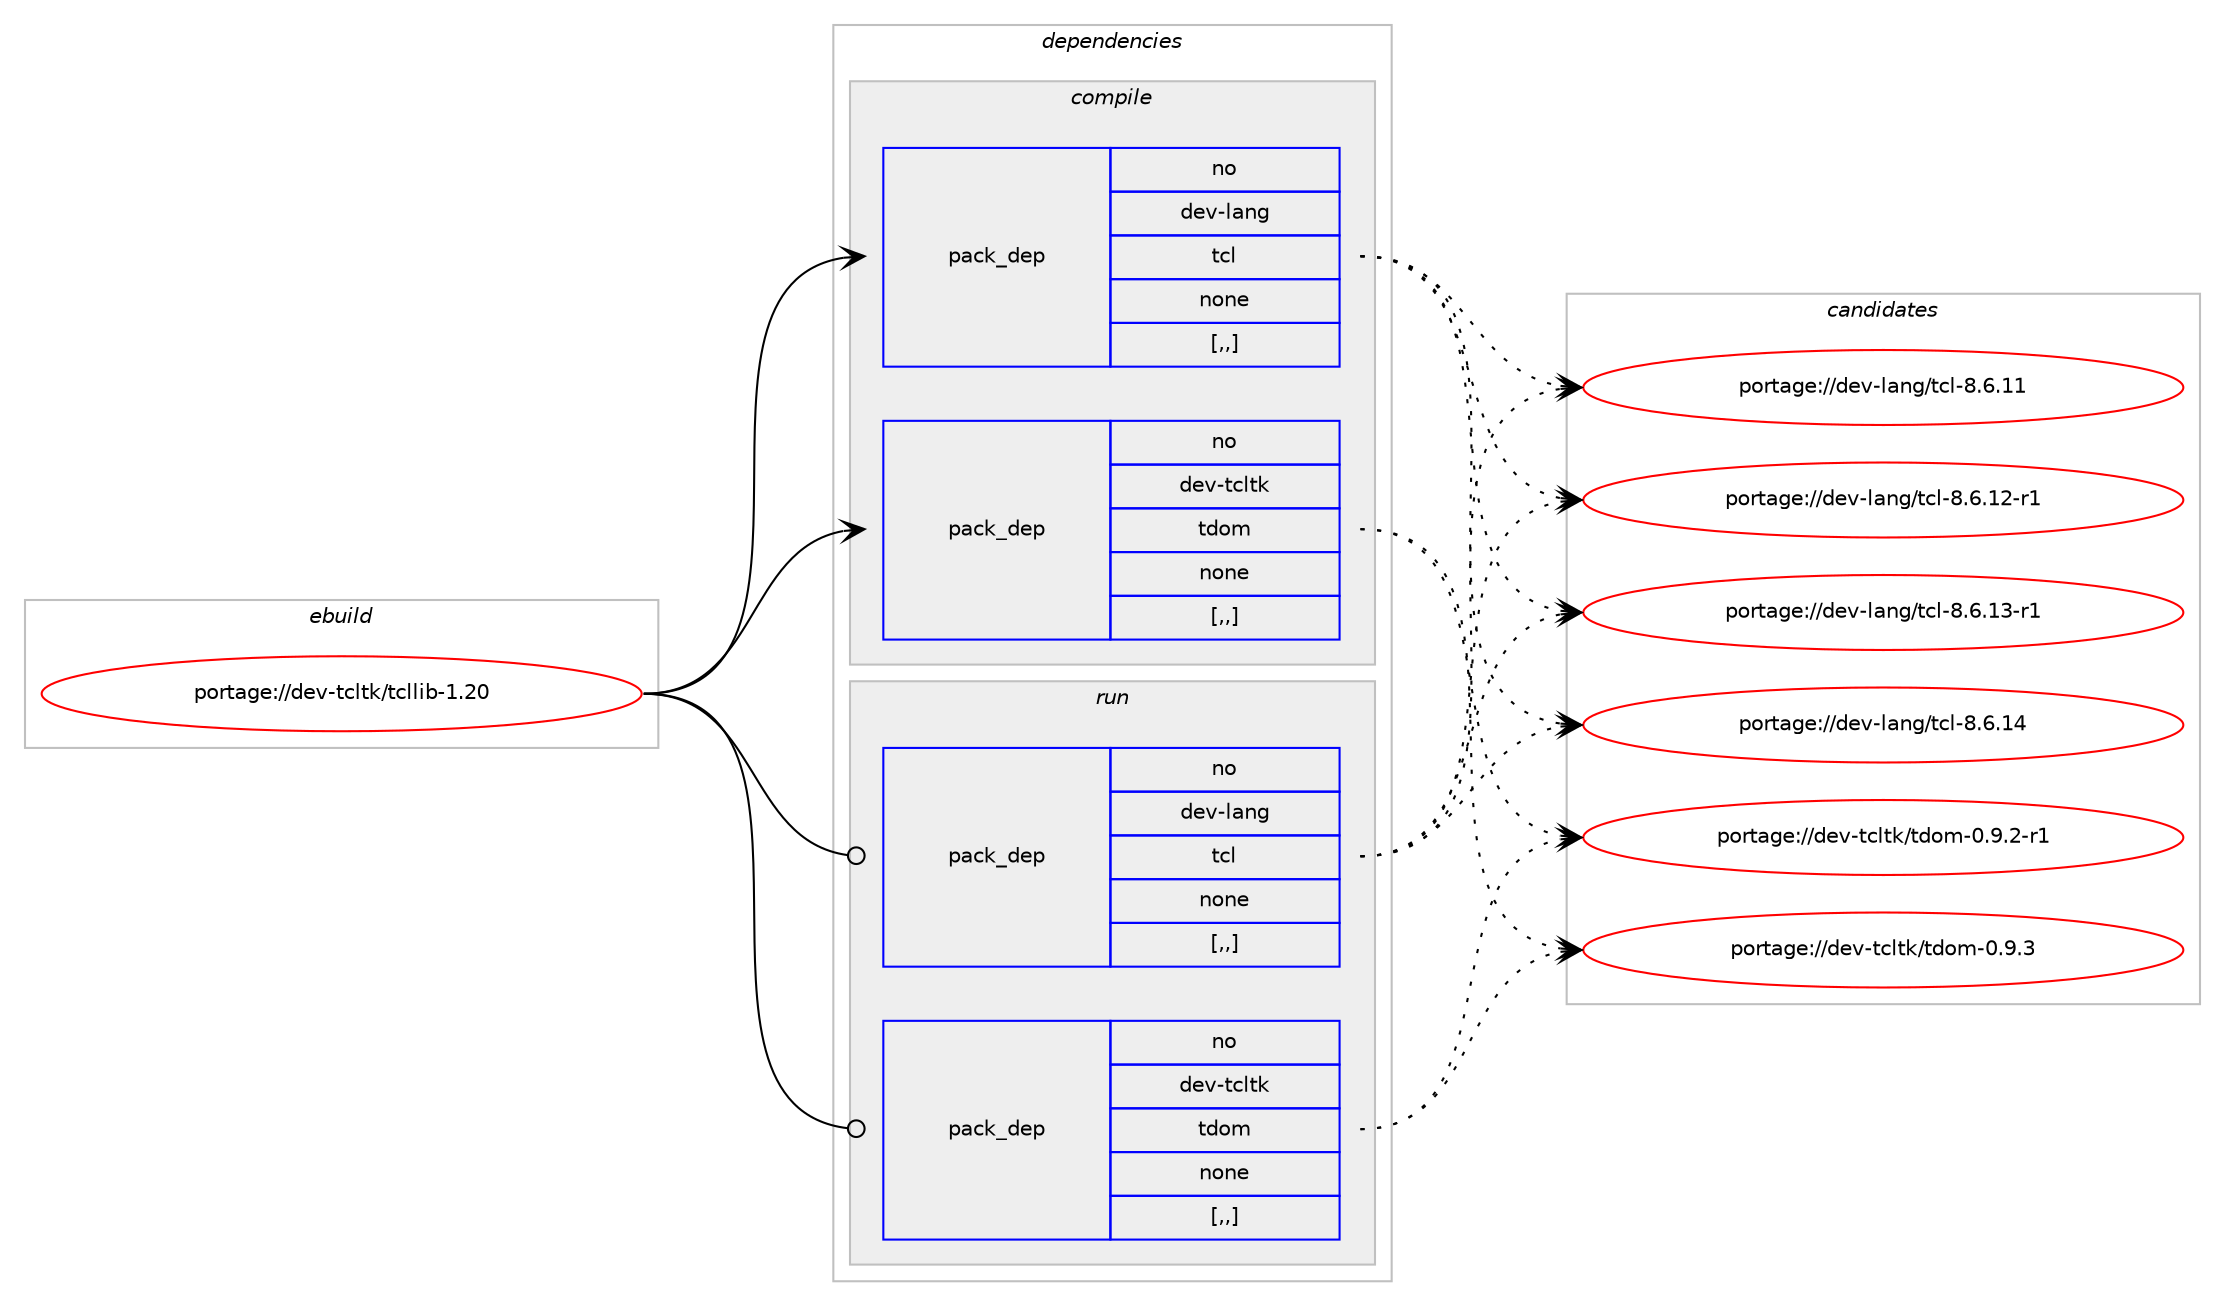 digraph prolog {

# *************
# Graph options
# *************

newrank=true;
concentrate=true;
compound=true;
graph [rankdir=LR,fontname=Helvetica,fontsize=10,ranksep=1.5];#, ranksep=2.5, nodesep=0.2];
edge  [arrowhead=vee];
node  [fontname=Helvetica,fontsize=10];

# **********
# The ebuild
# **********

subgraph cluster_leftcol {
color=gray;
rank=same;
label=<<i>ebuild</i>>;
id [label="portage://dev-tcltk/tcllib-1.20", color=red, width=4, href="../dev-tcltk/tcllib-1.20.svg"];
}

# ****************
# The dependencies
# ****************

subgraph cluster_midcol {
color=gray;
label=<<i>dependencies</i>>;
subgraph cluster_compile {
fillcolor="#eeeeee";
style=filled;
label=<<i>compile</i>>;
subgraph pack145594 {
dependency204630 [label=<<TABLE BORDER="0" CELLBORDER="1" CELLSPACING="0" CELLPADDING="4" WIDTH="220"><TR><TD ROWSPAN="6" CELLPADDING="30">pack_dep</TD></TR><TR><TD WIDTH="110">no</TD></TR><TR><TD>dev-lang</TD></TR><TR><TD>tcl</TD></TR><TR><TD>none</TD></TR><TR><TD>[,,]</TD></TR></TABLE>>, shape=none, color=blue];
}
id:e -> dependency204630:w [weight=20,style="solid",arrowhead="vee"];
subgraph pack145595 {
dependency204631 [label=<<TABLE BORDER="0" CELLBORDER="1" CELLSPACING="0" CELLPADDING="4" WIDTH="220"><TR><TD ROWSPAN="6" CELLPADDING="30">pack_dep</TD></TR><TR><TD WIDTH="110">no</TD></TR><TR><TD>dev-tcltk</TD></TR><TR><TD>tdom</TD></TR><TR><TD>none</TD></TR><TR><TD>[,,]</TD></TR></TABLE>>, shape=none, color=blue];
}
id:e -> dependency204631:w [weight=20,style="solid",arrowhead="vee"];
}
subgraph cluster_compileandrun {
fillcolor="#eeeeee";
style=filled;
label=<<i>compile and run</i>>;
}
subgraph cluster_run {
fillcolor="#eeeeee";
style=filled;
label=<<i>run</i>>;
subgraph pack145596 {
dependency204632 [label=<<TABLE BORDER="0" CELLBORDER="1" CELLSPACING="0" CELLPADDING="4" WIDTH="220"><TR><TD ROWSPAN="6" CELLPADDING="30">pack_dep</TD></TR><TR><TD WIDTH="110">no</TD></TR><TR><TD>dev-lang</TD></TR><TR><TD>tcl</TD></TR><TR><TD>none</TD></TR><TR><TD>[,,]</TD></TR></TABLE>>, shape=none, color=blue];
}
id:e -> dependency204632:w [weight=20,style="solid",arrowhead="odot"];
subgraph pack145597 {
dependency204633 [label=<<TABLE BORDER="0" CELLBORDER="1" CELLSPACING="0" CELLPADDING="4" WIDTH="220"><TR><TD ROWSPAN="6" CELLPADDING="30">pack_dep</TD></TR><TR><TD WIDTH="110">no</TD></TR><TR><TD>dev-tcltk</TD></TR><TR><TD>tdom</TD></TR><TR><TD>none</TD></TR><TR><TD>[,,]</TD></TR></TABLE>>, shape=none, color=blue];
}
id:e -> dependency204633:w [weight=20,style="solid",arrowhead="odot"];
}
}

# **************
# The candidates
# **************

subgraph cluster_choices {
rank=same;
color=gray;
label=<<i>candidates</i>>;

subgraph choice145594 {
color=black;
nodesep=1;
choice1001011184510897110103471169910845564654464949 [label="portage://dev-lang/tcl-8.6.11", color=red, width=4,href="../dev-lang/tcl-8.6.11.svg"];
choice10010111845108971101034711699108455646544649504511449 [label="portage://dev-lang/tcl-8.6.12-r1", color=red, width=4,href="../dev-lang/tcl-8.6.12-r1.svg"];
choice10010111845108971101034711699108455646544649514511449 [label="portage://dev-lang/tcl-8.6.13-r1", color=red, width=4,href="../dev-lang/tcl-8.6.13-r1.svg"];
choice1001011184510897110103471169910845564654464952 [label="portage://dev-lang/tcl-8.6.14", color=red, width=4,href="../dev-lang/tcl-8.6.14.svg"];
dependency204630:e -> choice1001011184510897110103471169910845564654464949:w [style=dotted,weight="100"];
dependency204630:e -> choice10010111845108971101034711699108455646544649504511449:w [style=dotted,weight="100"];
dependency204630:e -> choice10010111845108971101034711699108455646544649514511449:w [style=dotted,weight="100"];
dependency204630:e -> choice1001011184510897110103471169910845564654464952:w [style=dotted,weight="100"];
}
subgraph choice145595 {
color=black;
nodesep=1;
choice1001011184511699108116107471161001111094548465746504511449 [label="portage://dev-tcltk/tdom-0.9.2-r1", color=red, width=4,href="../dev-tcltk/tdom-0.9.2-r1.svg"];
choice100101118451169910811610747116100111109454846574651 [label="portage://dev-tcltk/tdom-0.9.3", color=red, width=4,href="../dev-tcltk/tdom-0.9.3.svg"];
dependency204631:e -> choice1001011184511699108116107471161001111094548465746504511449:w [style=dotted,weight="100"];
dependency204631:e -> choice100101118451169910811610747116100111109454846574651:w [style=dotted,weight="100"];
}
subgraph choice145596 {
color=black;
nodesep=1;
choice1001011184510897110103471169910845564654464949 [label="portage://dev-lang/tcl-8.6.11", color=red, width=4,href="../dev-lang/tcl-8.6.11.svg"];
choice10010111845108971101034711699108455646544649504511449 [label="portage://dev-lang/tcl-8.6.12-r1", color=red, width=4,href="../dev-lang/tcl-8.6.12-r1.svg"];
choice10010111845108971101034711699108455646544649514511449 [label="portage://dev-lang/tcl-8.6.13-r1", color=red, width=4,href="../dev-lang/tcl-8.6.13-r1.svg"];
choice1001011184510897110103471169910845564654464952 [label="portage://dev-lang/tcl-8.6.14", color=red, width=4,href="../dev-lang/tcl-8.6.14.svg"];
dependency204632:e -> choice1001011184510897110103471169910845564654464949:w [style=dotted,weight="100"];
dependency204632:e -> choice10010111845108971101034711699108455646544649504511449:w [style=dotted,weight="100"];
dependency204632:e -> choice10010111845108971101034711699108455646544649514511449:w [style=dotted,weight="100"];
dependency204632:e -> choice1001011184510897110103471169910845564654464952:w [style=dotted,weight="100"];
}
subgraph choice145597 {
color=black;
nodesep=1;
choice1001011184511699108116107471161001111094548465746504511449 [label="portage://dev-tcltk/tdom-0.9.2-r1", color=red, width=4,href="../dev-tcltk/tdom-0.9.2-r1.svg"];
choice100101118451169910811610747116100111109454846574651 [label="portage://dev-tcltk/tdom-0.9.3", color=red, width=4,href="../dev-tcltk/tdom-0.9.3.svg"];
dependency204633:e -> choice1001011184511699108116107471161001111094548465746504511449:w [style=dotted,weight="100"];
dependency204633:e -> choice100101118451169910811610747116100111109454846574651:w [style=dotted,weight="100"];
}
}

}
